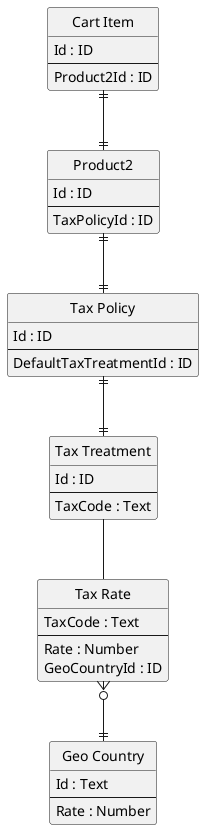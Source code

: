 @startuml
hide circle

entity "Cart Item" as ca {
  Id : ID
  --
  Product2Id : ID
}

entity "Product2" as p {
  Id : ID 
  --
  TaxPolicyId : ID 
}

entity "Tax Policy" as tp {
  Id : ID
  --
  DefaultTaxTreatmentId : ID
}

entity "Tax Treatment" as tt {
  Id : ID
  --
  TaxCode : Text
}

entity "Tax Rate" as tr {
  TaxCode : Text
  --
  Rate : Number
  GeoCountryId : ID
}

entity "Geo Country" as gc {
  Id : Text
  --
  Rate : Number
}

ca ||--|| p
p ||--|| tp
tp ||--|| tt
tt -- tr
tr }o--|| gc

@enduml